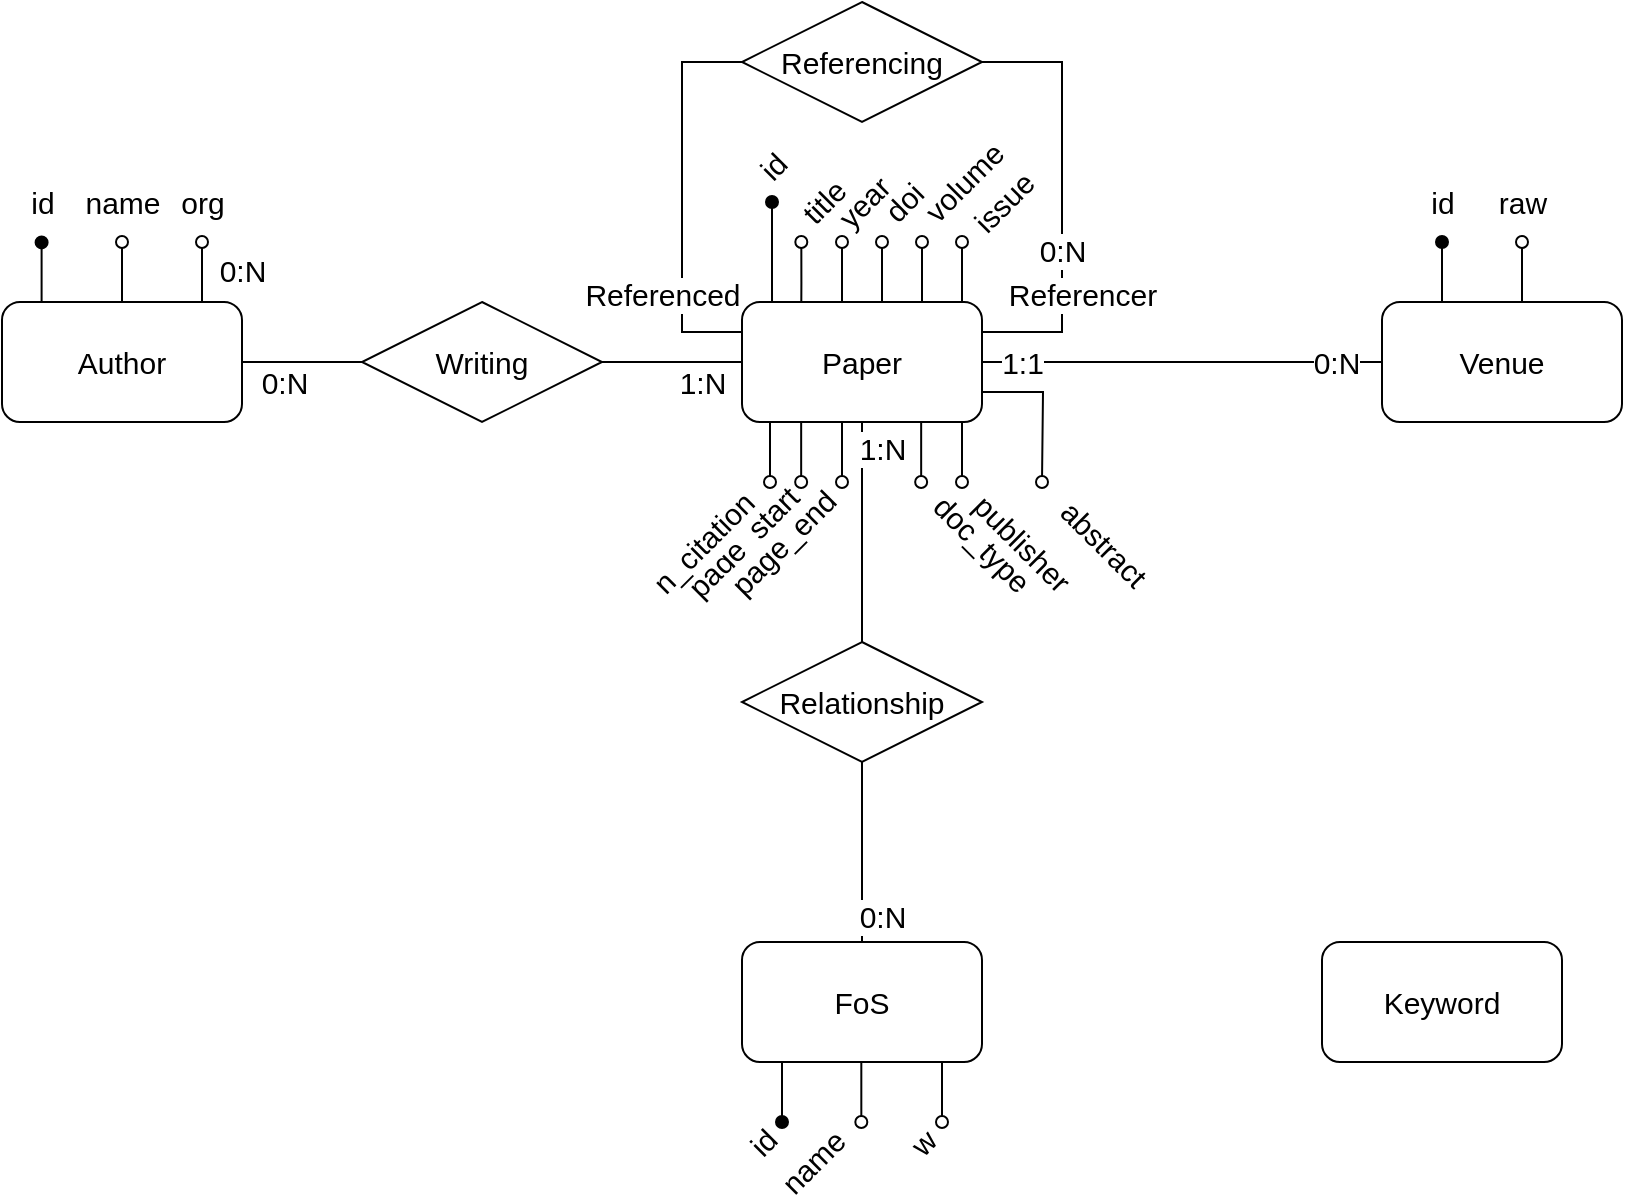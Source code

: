 <mxfile version="20.5.1" type="device"><diagram id="R2lEEEUBdFMjLlhIrx00" name="Page-1"><mxGraphModel dx="200" dy="113" grid="1" gridSize="10" guides="1" tooltips="1" connect="1" arrows="1" fold="1" page="1" pageScale="1" pageWidth="850" pageHeight="1100" math="0" shadow="0" extFonts="Permanent Marker^https://fonts.googleapis.com/css?family=Permanent+Marker"><root><mxCell id="0"/><mxCell id="1" parent="0"/><mxCell id="khOR6ba4NT8dTHRpVyi--28" style="edgeStyle=orthogonalEdgeStyle;rounded=0;orthogonalLoop=1;jettySize=auto;html=1;exitX=0.25;exitY=0;exitDx=0;exitDy=0;fontSize=15;endArrow=oval;endFill=1;" edge="1" parent="1"><mxGeometry relative="1" as="geometry"><mxPoint x="59.8" y="240.2" as="sourcePoint"/><mxPoint x="59.8" y="210.2" as="targetPoint"/><Array as="points"><mxPoint x="59.8" y="230.2"/><mxPoint x="59.8" y="230.2"/></Array></mxGeometry></mxCell><mxCell id="khOR6ba4NT8dTHRpVyi--33" value="id" style="edgeLabel;html=1;align=center;verticalAlign=middle;resizable=0;points=[];fontSize=15;" vertex="1" connectable="0" parent="khOR6ba4NT8dTHRpVyi--28"><mxGeometry x="-0.244" relative="1" as="geometry"><mxPoint y="-39" as="offset"/></mxGeometry></mxCell><mxCell id="khOR6ba4NT8dTHRpVyi--88" style="edgeStyle=orthogonalEdgeStyle;rounded=0;orthogonalLoop=1;jettySize=auto;html=1;exitX=1;exitY=0.5;exitDx=0;exitDy=0;entryX=0;entryY=0.5;entryDx=0;entryDy=0;strokeWidth=1;fontSize=15;endArrow=none;endFill=0;" edge="1" parent="1" source="khOR6ba4NT8dTHRpVyi--1" target="khOR6ba4NT8dTHRpVyi--81"><mxGeometry relative="1" as="geometry"/></mxCell><mxCell id="khOR6ba4NT8dTHRpVyi--90" value="0:N" style="edgeLabel;html=1;align=center;verticalAlign=middle;resizable=0;points=[];fontSize=15;" vertex="1" connectable="0" parent="khOR6ba4NT8dTHRpVyi--88"><mxGeometry x="-0.287" y="-1" relative="1" as="geometry"><mxPoint x="-1" y="9" as="offset"/></mxGeometry></mxCell><mxCell id="khOR6ba4NT8dTHRpVyi--1" value="&lt;font style=&quot;font-size: 15px;&quot;&gt;Author&lt;/font&gt;" style="rounded=1;whiteSpace=wrap;html=1;" vertex="1" parent="1"><mxGeometry x="40" y="240" width="120" height="60" as="geometry"/></mxCell><mxCell id="khOR6ba4NT8dTHRpVyi--39" style="edgeStyle=orthogonalEdgeStyle;rounded=0;orthogonalLoop=1;jettySize=auto;html=1;entryX=0;entryY=0.5;entryDx=0;entryDy=0;strokeWidth=1;fontSize=15;endArrow=none;endFill=0;" edge="1" parent="1" source="khOR6ba4NT8dTHRpVyi--5" target="khOR6ba4NT8dTHRpVyi--8"><mxGeometry relative="1" as="geometry"/></mxCell><mxCell id="khOR6ba4NT8dTHRpVyi--40" value="1:1" style="edgeLabel;html=1;align=center;verticalAlign=middle;resizable=0;points=[];fontSize=15;" vertex="1" connectable="0" parent="khOR6ba4NT8dTHRpVyi--39"><mxGeometry x="-0.805" relative="1" as="geometry"><mxPoint as="offset"/></mxGeometry></mxCell><mxCell id="khOR6ba4NT8dTHRpVyi--41" value="0:N" style="edgeLabel;html=1;align=center;verticalAlign=middle;resizable=0;points=[];fontSize=15;" vertex="1" connectable="0" parent="khOR6ba4NT8dTHRpVyi--39"><mxGeometry x="0.77" relative="1" as="geometry"><mxPoint as="offset"/></mxGeometry></mxCell><mxCell id="khOR6ba4NT8dTHRpVyi--83" style="edgeStyle=orthogonalEdgeStyle;rounded=0;orthogonalLoop=1;jettySize=auto;html=1;exitX=1;exitY=0.25;exitDx=0;exitDy=0;entryX=1;entryY=0.5;entryDx=0;entryDy=0;strokeWidth=1;fontSize=15;endArrow=none;endFill=0;" edge="1" parent="1" source="khOR6ba4NT8dTHRpVyi--5" target="khOR6ba4NT8dTHRpVyi--82"><mxGeometry relative="1" as="geometry"><Array as="points"><mxPoint x="570" y="255"/><mxPoint x="570" y="120"/></Array></mxGeometry></mxCell><mxCell id="khOR6ba4NT8dTHRpVyi--85" value="0:N" style="edgeLabel;html=1;align=center;verticalAlign=middle;resizable=0;points=[];fontSize=15;" vertex="1" connectable="0" parent="khOR6ba4NT8dTHRpVyi--83"><mxGeometry x="-0.385" relative="1" as="geometry"><mxPoint y="-15" as="offset"/></mxGeometry></mxCell><mxCell id="khOR6ba4NT8dTHRpVyi--86" value="Referencer" style="edgeLabel;html=1;align=center;verticalAlign=middle;resizable=0;points=[];fontSize=15;" vertex="1" connectable="0" parent="khOR6ba4NT8dTHRpVyi--83"><mxGeometry x="-0.453" y="1" relative="1" as="geometry"><mxPoint x="11" as="offset"/></mxGeometry></mxCell><mxCell id="khOR6ba4NT8dTHRpVyi--95" style="edgeStyle=orthogonalEdgeStyle;rounded=0;orthogonalLoop=1;jettySize=auto;html=1;exitX=0.5;exitY=1;exitDx=0;exitDy=0;entryX=0.5;entryY=0;entryDx=0;entryDy=0;strokeWidth=1;fontSize=15;endArrow=none;endFill=0;" edge="1" parent="1" source="khOR6ba4NT8dTHRpVyi--5" target="khOR6ba4NT8dTHRpVyi--92"><mxGeometry relative="1" as="geometry"/></mxCell><mxCell id="khOR6ba4NT8dTHRpVyi--110" value="1:N" style="edgeLabel;html=1;align=center;verticalAlign=middle;resizable=0;points=[];fontSize=15;" vertex="1" connectable="0" parent="khOR6ba4NT8dTHRpVyi--95"><mxGeometry x="-0.769" relative="1" as="geometry"><mxPoint x="10" as="offset"/></mxGeometry></mxCell><mxCell id="khOR6ba4NT8dTHRpVyi--5" value="&lt;font style=&quot;font-size: 15px;&quot;&gt;Paper&lt;/font&gt;" style="rounded=1;whiteSpace=wrap;html=1;" vertex="1" parent="1"><mxGeometry x="410" y="240" width="120" height="60" as="geometry"/></mxCell><mxCell id="khOR6ba4NT8dTHRpVyi--97" style="edgeStyle=orthogonalEdgeStyle;rounded=0;orthogonalLoop=1;jettySize=auto;html=1;exitX=0.5;exitY=0;exitDx=0;exitDy=0;entryX=0.5;entryY=1;entryDx=0;entryDy=0;strokeWidth=1;fontSize=15;endArrow=none;endFill=0;" edge="1" parent="1" source="khOR6ba4NT8dTHRpVyi--6" target="khOR6ba4NT8dTHRpVyi--92"><mxGeometry relative="1" as="geometry"/></mxCell><mxCell id="khOR6ba4NT8dTHRpVyi--111" value="0:N" style="edgeLabel;html=1;align=center;verticalAlign=middle;resizable=0;points=[];fontSize=15;" vertex="1" connectable="0" parent="khOR6ba4NT8dTHRpVyi--97"><mxGeometry x="-0.711" y="-1" relative="1" as="geometry"><mxPoint x="9" as="offset"/></mxGeometry></mxCell><mxCell id="khOR6ba4NT8dTHRpVyi--6" value="&lt;font style=&quot;font-size: 15px;&quot;&gt;FoS&lt;/font&gt;" style="rounded=1;whiteSpace=wrap;html=1;" vertex="1" parent="1"><mxGeometry x="410" y="560" width="120" height="60" as="geometry"/></mxCell><mxCell id="khOR6ba4NT8dTHRpVyi--7" value="&lt;font style=&quot;font-size: 15px;&quot;&gt;Keyword&lt;/font&gt;" style="rounded=1;whiteSpace=wrap;html=1;" vertex="1" parent="1"><mxGeometry x="700" y="560" width="120" height="60" as="geometry"/></mxCell><mxCell id="khOR6ba4NT8dTHRpVyi--8" value="&lt;font style=&quot;font-size: 15px;&quot;&gt;Venue&lt;/font&gt;" style="rounded=1;whiteSpace=wrap;html=1;" vertex="1" parent="1"><mxGeometry x="730" y="240" width="120" height="60" as="geometry"/></mxCell><mxCell id="khOR6ba4NT8dTHRpVyi--34" style="edgeStyle=orthogonalEdgeStyle;rounded=0;orthogonalLoop=1;jettySize=auto;html=1;exitX=0.25;exitY=0;exitDx=0;exitDy=0;fontSize=15;endArrow=oval;endFill=0;" edge="1" parent="1"><mxGeometry relative="1" as="geometry"><mxPoint x="100" y="240" as="sourcePoint"/><mxPoint x="100" y="210" as="targetPoint"/><Array as="points"><mxPoint x="100" y="230"/><mxPoint x="100" y="230"/></Array></mxGeometry></mxCell><mxCell id="khOR6ba4NT8dTHRpVyi--35" value="name" style="edgeLabel;html=1;align=center;verticalAlign=middle;resizable=0;points=[];fontSize=15;" vertex="1" connectable="0" parent="khOR6ba4NT8dTHRpVyi--34"><mxGeometry x="-0.244" relative="1" as="geometry"><mxPoint y="-39" as="offset"/></mxGeometry></mxCell><mxCell id="khOR6ba4NT8dTHRpVyi--36" style="edgeStyle=orthogonalEdgeStyle;rounded=0;orthogonalLoop=1;jettySize=auto;html=1;exitX=0.25;exitY=0;exitDx=0;exitDy=0;fontSize=15;endArrow=oval;endFill=0;" edge="1" parent="1"><mxGeometry relative="1" as="geometry"><mxPoint x="140" y="240" as="sourcePoint"/><mxPoint x="140" y="210" as="targetPoint"/><Array as="points"><mxPoint x="140" y="230"/><mxPoint x="140" y="230"/></Array></mxGeometry></mxCell><mxCell id="khOR6ba4NT8dTHRpVyi--37" value="org" style="edgeLabel;html=1;align=center;verticalAlign=middle;resizable=0;points=[];fontSize=15;" vertex="1" connectable="0" parent="khOR6ba4NT8dTHRpVyi--36"><mxGeometry x="-0.244" relative="1" as="geometry"><mxPoint y="-39" as="offset"/></mxGeometry></mxCell><mxCell id="khOR6ba4NT8dTHRpVyi--38" value="0:N" style="edgeLabel;html=1;align=center;verticalAlign=middle;resizable=0;points=[];fontSize=15;" vertex="1" connectable="0" parent="khOR6ba4NT8dTHRpVyi--36"><mxGeometry relative="1" as="geometry"><mxPoint x="20" y="-1" as="offset"/></mxGeometry></mxCell><mxCell id="khOR6ba4NT8dTHRpVyi--42" style="edgeStyle=orthogonalEdgeStyle;rounded=0;orthogonalLoop=1;jettySize=auto;html=1;exitX=0.25;exitY=0;exitDx=0;exitDy=0;fontSize=15;endArrow=oval;endFill=1;" edge="1" parent="1"><mxGeometry relative="1" as="geometry"><mxPoint x="760" y="240.0" as="sourcePoint"/><mxPoint x="760" y="210.0" as="targetPoint"/><Array as="points"><mxPoint x="760" y="230"/><mxPoint x="760" y="230"/></Array></mxGeometry></mxCell><mxCell id="khOR6ba4NT8dTHRpVyi--43" value="id" style="edgeLabel;html=1;align=center;verticalAlign=middle;resizable=0;points=[];fontSize=15;" vertex="1" connectable="0" parent="khOR6ba4NT8dTHRpVyi--42"><mxGeometry x="-0.244" relative="1" as="geometry"><mxPoint y="-39" as="offset"/></mxGeometry></mxCell><mxCell id="khOR6ba4NT8dTHRpVyi--44" style="edgeStyle=orthogonalEdgeStyle;rounded=0;orthogonalLoop=1;jettySize=auto;html=1;exitX=0.25;exitY=0;exitDx=0;exitDy=0;fontSize=15;endArrow=oval;endFill=0;" edge="1" parent="1"><mxGeometry relative="1" as="geometry"><mxPoint x="800" y="240" as="sourcePoint"/><mxPoint x="800" y="210" as="targetPoint"/><Array as="points"><mxPoint x="800" y="230"/><mxPoint x="800" y="230"/></Array></mxGeometry></mxCell><mxCell id="khOR6ba4NT8dTHRpVyi--45" value="raw" style="edgeLabel;html=1;align=center;verticalAlign=middle;resizable=0;points=[];fontSize=15;" vertex="1" connectable="0" parent="khOR6ba4NT8dTHRpVyi--44"><mxGeometry x="-0.244" relative="1" as="geometry"><mxPoint y="-39" as="offset"/></mxGeometry></mxCell><mxCell id="khOR6ba4NT8dTHRpVyi--46" style="edgeStyle=orthogonalEdgeStyle;rounded=0;orthogonalLoop=1;jettySize=auto;html=1;exitX=0.25;exitY=0;exitDx=0;exitDy=0;fontSize=15;endArrow=oval;endFill=1;" edge="1" parent="1"><mxGeometry relative="1" as="geometry"><mxPoint x="425.01" y="240.0" as="sourcePoint"/><mxPoint x="425" y="190" as="targetPoint"/><Array as="points"><mxPoint x="425.01" y="230"/><mxPoint x="425.01" y="230"/></Array></mxGeometry></mxCell><mxCell id="khOR6ba4NT8dTHRpVyi--47" value="id" style="edgeLabel;html=1;align=center;verticalAlign=middle;resizable=0;points=[];fontSize=15;rotation=-45;" vertex="1" connectable="0" parent="khOR6ba4NT8dTHRpVyi--46"><mxGeometry x="-0.244" relative="1" as="geometry"><mxPoint y="-49" as="offset"/></mxGeometry></mxCell><mxCell id="khOR6ba4NT8dTHRpVyi--48" style="edgeStyle=orthogonalEdgeStyle;rounded=0;orthogonalLoop=1;jettySize=auto;html=1;exitX=0.25;exitY=0;exitDx=0;exitDy=0;fontSize=15;endArrow=oval;endFill=0;" edge="1" parent="1"><mxGeometry relative="1" as="geometry"><mxPoint x="439.66" y="240.0" as="sourcePoint"/><mxPoint x="439.66" y="210.0" as="targetPoint"/><Array as="points"><mxPoint x="439.66" y="230"/><mxPoint x="439.66" y="230"/></Array></mxGeometry></mxCell><mxCell id="khOR6ba4NT8dTHRpVyi--49" value="title" style="edgeLabel;html=1;align=center;verticalAlign=middle;resizable=0;points=[];fontSize=15;rotation=-45;" vertex="1" connectable="0" parent="khOR6ba4NT8dTHRpVyi--48"><mxGeometry x="-0.244" relative="1" as="geometry"><mxPoint x="10" y="-39" as="offset"/></mxGeometry></mxCell><mxCell id="khOR6ba4NT8dTHRpVyi--50" style="edgeStyle=orthogonalEdgeStyle;rounded=0;orthogonalLoop=1;jettySize=auto;html=1;exitX=0.25;exitY=0;exitDx=0;exitDy=0;fontSize=15;endArrow=oval;endFill=0;" edge="1" parent="1"><mxGeometry relative="1" as="geometry"><mxPoint x="460" y="240.0" as="sourcePoint"/><mxPoint x="460" y="210" as="targetPoint"/><Array as="points"><mxPoint x="460" y="230"/><mxPoint x="460" y="230"/></Array></mxGeometry></mxCell><mxCell id="khOR6ba4NT8dTHRpVyi--51" value="year" style="edgeLabel;html=1;align=center;verticalAlign=middle;resizable=0;points=[];fontSize=15;rotation=-45;" vertex="1" connectable="0" parent="khOR6ba4NT8dTHRpVyi--50"><mxGeometry x="-0.244" relative="1" as="geometry"><mxPoint x="10" y="-39" as="offset"/></mxGeometry></mxCell><mxCell id="khOR6ba4NT8dTHRpVyi--52" style="edgeStyle=orthogonalEdgeStyle;rounded=0;orthogonalLoop=1;jettySize=auto;html=1;exitX=0.25;exitY=0;exitDx=0;exitDy=0;fontSize=15;endArrow=oval;endFill=0;" edge="1" parent="1"><mxGeometry relative="1" as="geometry"><mxPoint x="480" y="240.0" as="sourcePoint"/><mxPoint x="480" y="210.0" as="targetPoint"/><Array as="points"><mxPoint x="480" y="230"/><mxPoint x="480" y="230"/></Array></mxGeometry></mxCell><mxCell id="khOR6ba4NT8dTHRpVyi--53" value="doi" style="edgeLabel;html=1;align=center;verticalAlign=middle;resizable=0;points=[];fontSize=15;rotation=-45;" vertex="1" connectable="0" parent="khOR6ba4NT8dTHRpVyi--52"><mxGeometry x="-0.244" relative="1" as="geometry"><mxPoint x="10" y="-39" as="offset"/></mxGeometry></mxCell><mxCell id="khOR6ba4NT8dTHRpVyi--61" style="edgeStyle=orthogonalEdgeStyle;rounded=0;orthogonalLoop=1;jettySize=auto;html=1;exitX=0.25;exitY=1;exitDx=0;exitDy=0;strokeWidth=1;fontSize=15;endArrow=oval;endFill=0;" edge="1" parent="1"><mxGeometry relative="1" as="geometry"><mxPoint x="439.58" y="300" as="sourcePoint"/><mxPoint x="439.58" y="330" as="targetPoint"/></mxGeometry></mxCell><mxCell id="khOR6ba4NT8dTHRpVyi--62" value="page_start" style="edgeLabel;html=1;align=center;verticalAlign=middle;resizable=0;points=[];fontSize=15;rotation=-45;" vertex="1" connectable="0" parent="khOR6ba4NT8dTHRpVyi--61"><mxGeometry x="-0.727" relative="1" as="geometry"><mxPoint x="-30" y="56" as="offset"/></mxGeometry></mxCell><mxCell id="khOR6ba4NT8dTHRpVyi--63" style="edgeStyle=orthogonalEdgeStyle;rounded=0;orthogonalLoop=1;jettySize=auto;html=1;exitX=0.25;exitY=1;exitDx=0;exitDy=0;strokeWidth=1;fontSize=15;endArrow=oval;endFill=0;" edge="1" parent="1"><mxGeometry relative="1" as="geometry"><mxPoint x="460" y="300" as="sourcePoint"/><mxPoint x="460" y="330" as="targetPoint"/></mxGeometry></mxCell><mxCell id="khOR6ba4NT8dTHRpVyi--64" value="page_end" style="edgeLabel;html=1;align=center;verticalAlign=middle;resizable=0;points=[];fontSize=15;rotation=-45;" vertex="1" connectable="0" parent="khOR6ba4NT8dTHRpVyi--63"><mxGeometry x="-0.727" relative="1" as="geometry"><mxPoint x="-30" y="56" as="offset"/></mxGeometry></mxCell><mxCell id="khOR6ba4NT8dTHRpVyi--65" style="edgeStyle=orthogonalEdgeStyle;rounded=0;orthogonalLoop=1;jettySize=auto;html=1;exitX=0.25;exitY=1;exitDx=0;exitDy=0;strokeWidth=1;fontSize=15;endArrow=oval;endFill=0;" edge="1" parent="1"><mxGeometry relative="1" as="geometry"><mxPoint x="424" y="300" as="sourcePoint"/><mxPoint x="424" y="330" as="targetPoint"/></mxGeometry></mxCell><mxCell id="khOR6ba4NT8dTHRpVyi--66" value="n_citation" style="edgeLabel;html=1;align=center;verticalAlign=middle;resizable=0;points=[];fontSize=15;rotation=-45;" vertex="1" connectable="0" parent="khOR6ba4NT8dTHRpVyi--65"><mxGeometry x="-0.727" relative="1" as="geometry"><mxPoint x="-34" y="56" as="offset"/></mxGeometry></mxCell><mxCell id="khOR6ba4NT8dTHRpVyi--67" style="edgeStyle=orthogonalEdgeStyle;rounded=0;orthogonalLoop=1;jettySize=auto;html=1;exitX=0.25;exitY=1;exitDx=0;exitDy=0;strokeWidth=1;fontSize=15;endArrow=oval;endFill=0;" edge="1" parent="1"><mxGeometry relative="1" as="geometry"><mxPoint x="499.58" y="300" as="sourcePoint"/><mxPoint x="499.58" y="330.0" as="targetPoint"/></mxGeometry></mxCell><mxCell id="khOR6ba4NT8dTHRpVyi--68" value="doc_type" style="edgeLabel;html=1;align=center;verticalAlign=middle;resizable=0;points=[];fontSize=15;rotation=45;" vertex="1" connectable="0" parent="khOR6ba4NT8dTHRpVyi--67"><mxGeometry x="-0.727" relative="1" as="geometry"><mxPoint x="30" y="56" as="offset"/></mxGeometry></mxCell><mxCell id="khOR6ba4NT8dTHRpVyi--69" style="edgeStyle=orthogonalEdgeStyle;rounded=0;orthogonalLoop=1;jettySize=auto;html=1;exitX=0.25;exitY=1;exitDx=0;exitDy=0;strokeWidth=1;fontSize=15;endArrow=oval;endFill=0;" edge="1" parent="1"><mxGeometry relative="1" as="geometry"><mxPoint x="520.0" y="300" as="sourcePoint"/><mxPoint x="520.0" y="330.0" as="targetPoint"/></mxGeometry></mxCell><mxCell id="khOR6ba4NT8dTHRpVyi--70" value="publisher" style="edgeLabel;html=1;align=center;verticalAlign=middle;resizable=0;points=[];fontSize=15;rotation=45;" vertex="1" connectable="0" parent="khOR6ba4NT8dTHRpVyi--69"><mxGeometry x="-0.727" relative="1" as="geometry"><mxPoint x="30" y="56" as="offset"/></mxGeometry></mxCell><mxCell id="khOR6ba4NT8dTHRpVyi--89" style="edgeStyle=orthogonalEdgeStyle;rounded=0;orthogonalLoop=1;jettySize=auto;html=1;exitX=1;exitY=0.5;exitDx=0;exitDy=0;entryX=0;entryY=0.5;entryDx=0;entryDy=0;strokeWidth=1;fontSize=15;endArrow=none;endFill=0;" edge="1" parent="1" source="khOR6ba4NT8dTHRpVyi--81" target="khOR6ba4NT8dTHRpVyi--5"><mxGeometry relative="1" as="geometry"/></mxCell><mxCell id="khOR6ba4NT8dTHRpVyi--91" value="1:N" style="edgeLabel;html=1;align=center;verticalAlign=middle;resizable=0;points=[];fontSize=15;" vertex="1" connectable="0" parent="khOR6ba4NT8dTHRpVyi--89"><mxGeometry x="0.743" relative="1" as="geometry"><mxPoint x="-11" y="10" as="offset"/></mxGeometry></mxCell><mxCell id="khOR6ba4NT8dTHRpVyi--81" value="Writing" style="shape=rhombus;perimeter=rhombusPerimeter;whiteSpace=wrap;html=1;align=center;fontSize=15;" vertex="1" parent="1"><mxGeometry x="220" y="240" width="120" height="60" as="geometry"/></mxCell><mxCell id="khOR6ba4NT8dTHRpVyi--84" style="edgeStyle=orthogonalEdgeStyle;rounded=0;orthogonalLoop=1;jettySize=auto;html=1;exitX=0;exitY=0.5;exitDx=0;exitDy=0;entryX=0;entryY=0.25;entryDx=0;entryDy=0;strokeWidth=1;fontSize=15;endArrow=none;endFill=0;" edge="1" parent="1" source="khOR6ba4NT8dTHRpVyi--82" target="khOR6ba4NT8dTHRpVyi--5"><mxGeometry relative="1" as="geometry"><Array as="points"><mxPoint x="380" y="120"/><mxPoint x="380" y="255"/></Array></mxGeometry></mxCell><mxCell id="khOR6ba4NT8dTHRpVyi--87" value="Referenced" style="edgeLabel;html=1;align=center;verticalAlign=middle;resizable=0;points=[];fontSize=15;" vertex="1" connectable="0" parent="khOR6ba4NT8dTHRpVyi--84"><mxGeometry x="0.514" y="1" relative="1" as="geometry"><mxPoint x="-11" y="-2" as="offset"/></mxGeometry></mxCell><mxCell id="khOR6ba4NT8dTHRpVyi--82" value="Referencing" style="shape=rhombus;perimeter=rhombusPerimeter;whiteSpace=wrap;html=1;align=center;fontSize=15;" vertex="1" parent="1"><mxGeometry x="410" y="90" width="120" height="60" as="geometry"/></mxCell><mxCell id="khOR6ba4NT8dTHRpVyi--92" value="Relationship" style="shape=rhombus;perimeter=rhombusPerimeter;whiteSpace=wrap;html=1;align=center;fontSize=15;" vertex="1" parent="1"><mxGeometry x="410" y="410" width="120" height="60" as="geometry"/></mxCell><mxCell id="khOR6ba4NT8dTHRpVyi--98" style="edgeStyle=orthogonalEdgeStyle;rounded=0;orthogonalLoop=1;jettySize=auto;html=1;exitX=0.25;exitY=0;exitDx=0;exitDy=0;fontSize=15;endArrow=oval;endFill=0;" edge="1" parent="1"><mxGeometry relative="1" as="geometry"><mxPoint x="500" y="240" as="sourcePoint"/><mxPoint x="500" y="210" as="targetPoint"/><Array as="points"><mxPoint x="500" y="230"/><mxPoint x="500" y="230"/></Array></mxGeometry></mxCell><mxCell id="khOR6ba4NT8dTHRpVyi--99" value="volume" style="edgeLabel;html=1;align=center;verticalAlign=middle;resizable=0;points=[];fontSize=15;rotation=-45;" vertex="1" connectable="0" parent="khOR6ba4NT8dTHRpVyi--98"><mxGeometry x="-0.244" relative="1" as="geometry"><mxPoint x="20" y="-49" as="offset"/></mxGeometry></mxCell><mxCell id="khOR6ba4NT8dTHRpVyi--100" style="edgeStyle=orthogonalEdgeStyle;rounded=0;orthogonalLoop=1;jettySize=auto;html=1;exitX=0.25;exitY=0;exitDx=0;exitDy=0;fontSize=15;endArrow=oval;endFill=0;" edge="1" parent="1"><mxGeometry relative="1" as="geometry"><mxPoint x="520" y="240" as="sourcePoint"/><mxPoint x="520" y="210" as="targetPoint"/><Array as="points"><mxPoint x="520" y="230"/><mxPoint x="520" y="230"/></Array></mxGeometry></mxCell><mxCell id="khOR6ba4NT8dTHRpVyi--101" value="issue" style="edgeLabel;html=1;align=center;verticalAlign=middle;resizable=0;points=[];fontSize=15;rotation=-45;" vertex="1" connectable="0" parent="khOR6ba4NT8dTHRpVyi--100"><mxGeometry x="-0.244" relative="1" as="geometry"><mxPoint x="20" y="-39" as="offset"/></mxGeometry></mxCell><mxCell id="khOR6ba4NT8dTHRpVyi--102" style="edgeStyle=orthogonalEdgeStyle;rounded=0;orthogonalLoop=1;jettySize=auto;html=1;exitX=1;exitY=0.75;exitDx=0;exitDy=0;strokeWidth=1;fontSize=15;endArrow=oval;endFill=0;" edge="1" parent="1" source="khOR6ba4NT8dTHRpVyi--5"><mxGeometry relative="1" as="geometry"><mxPoint x="570" y="305" as="sourcePoint"/><mxPoint x="560" y="330" as="targetPoint"/></mxGeometry></mxCell><mxCell id="khOR6ba4NT8dTHRpVyi--103" value="abstract" style="edgeLabel;html=1;align=center;verticalAlign=middle;resizable=0;points=[];fontSize=15;rotation=45;" vertex="1" connectable="0" parent="khOR6ba4NT8dTHRpVyi--102"><mxGeometry x="-0.727" relative="1" as="geometry"><mxPoint x="50" y="75" as="offset"/></mxGeometry></mxCell><mxCell id="khOR6ba4NT8dTHRpVyi--104" style="edgeStyle=orthogonalEdgeStyle;rounded=0;orthogonalLoop=1;jettySize=auto;html=1;exitX=0.25;exitY=1;exitDx=0;exitDy=0;strokeWidth=1;fontSize=15;endArrow=oval;endFill=0;" edge="1" parent="1"><mxGeometry relative="1" as="geometry"><mxPoint x="469.66" y="620" as="sourcePoint"/><mxPoint x="469.66" y="650" as="targetPoint"/></mxGeometry></mxCell><mxCell id="khOR6ba4NT8dTHRpVyi--105" value="name" style="edgeLabel;html=1;align=center;verticalAlign=middle;resizable=0;points=[];fontSize=15;rotation=-45;" vertex="1" connectable="0" parent="khOR6ba4NT8dTHRpVyi--104"><mxGeometry x="-0.727" relative="1" as="geometry"><mxPoint x="-25" y="46" as="offset"/></mxGeometry></mxCell><mxCell id="khOR6ba4NT8dTHRpVyi--106" style="edgeStyle=orthogonalEdgeStyle;rounded=0;orthogonalLoop=1;jettySize=auto;html=1;exitX=0.25;exitY=1;exitDx=0;exitDy=0;strokeWidth=1;fontSize=15;endArrow=oval;endFill=0;" edge="1" parent="1"><mxGeometry relative="1" as="geometry"><mxPoint x="510" y="620" as="sourcePoint"/><mxPoint x="510" y="650" as="targetPoint"/></mxGeometry></mxCell><mxCell id="khOR6ba4NT8dTHRpVyi--107" value="w" style="edgeLabel;html=1;align=center;verticalAlign=middle;resizable=0;points=[];fontSize=15;rotation=-45;" vertex="1" connectable="0" parent="khOR6ba4NT8dTHRpVyi--106"><mxGeometry x="-0.727" relative="1" as="geometry"><mxPoint x="-10" y="36" as="offset"/></mxGeometry></mxCell><mxCell id="khOR6ba4NT8dTHRpVyi--108" style="edgeStyle=orthogonalEdgeStyle;rounded=0;orthogonalLoop=1;jettySize=auto;html=1;exitX=0.25;exitY=1;exitDx=0;exitDy=0;strokeWidth=1;fontSize=15;endArrow=oval;endFill=1;" edge="1" parent="1"><mxGeometry relative="1" as="geometry"><mxPoint x="430" y="620" as="sourcePoint"/><mxPoint x="430" y="650" as="targetPoint"/></mxGeometry></mxCell><mxCell id="khOR6ba4NT8dTHRpVyi--109" value="id" style="edgeLabel;html=1;align=center;verticalAlign=middle;resizable=0;points=[];fontSize=15;rotation=-45;" vertex="1" connectable="0" parent="khOR6ba4NT8dTHRpVyi--108"><mxGeometry x="-0.727" relative="1" as="geometry"><mxPoint x="-10" y="36" as="offset"/></mxGeometry></mxCell></root></mxGraphModel></diagram></mxfile>